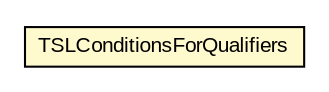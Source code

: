 #!/usr/local/bin/dot
#
# Class diagram 
# Generated by UMLGraph version R5_6-24-gf6e263 (http://www.umlgraph.org/)
#

digraph G {
	edge [fontname="arial",fontsize=10,labelfontname="arial",labelfontsize=10];
	node [fontname="arial",fontsize=10,shape=plaintext];
	nodesep=0.25;
	ranksep=0.5;
	// eu.europa.esig.dss.tsl.TSLConditionsForQualifiers
	c690934 [label=<<table title="eu.europa.esig.dss.tsl.TSLConditionsForQualifiers" border="0" cellborder="1" cellspacing="0" cellpadding="2" port="p" bgcolor="lemonChiffon" href="./TSLConditionsForQualifiers.html">
		<tr><td><table border="0" cellspacing="0" cellpadding="1">
<tr><td align="center" balign="center"> TSLConditionsForQualifiers </td></tr>
		</table></td></tr>
		</table>>, URL="./TSLConditionsForQualifiers.html", fontname="arial", fontcolor="black", fontsize=10.0];
}

